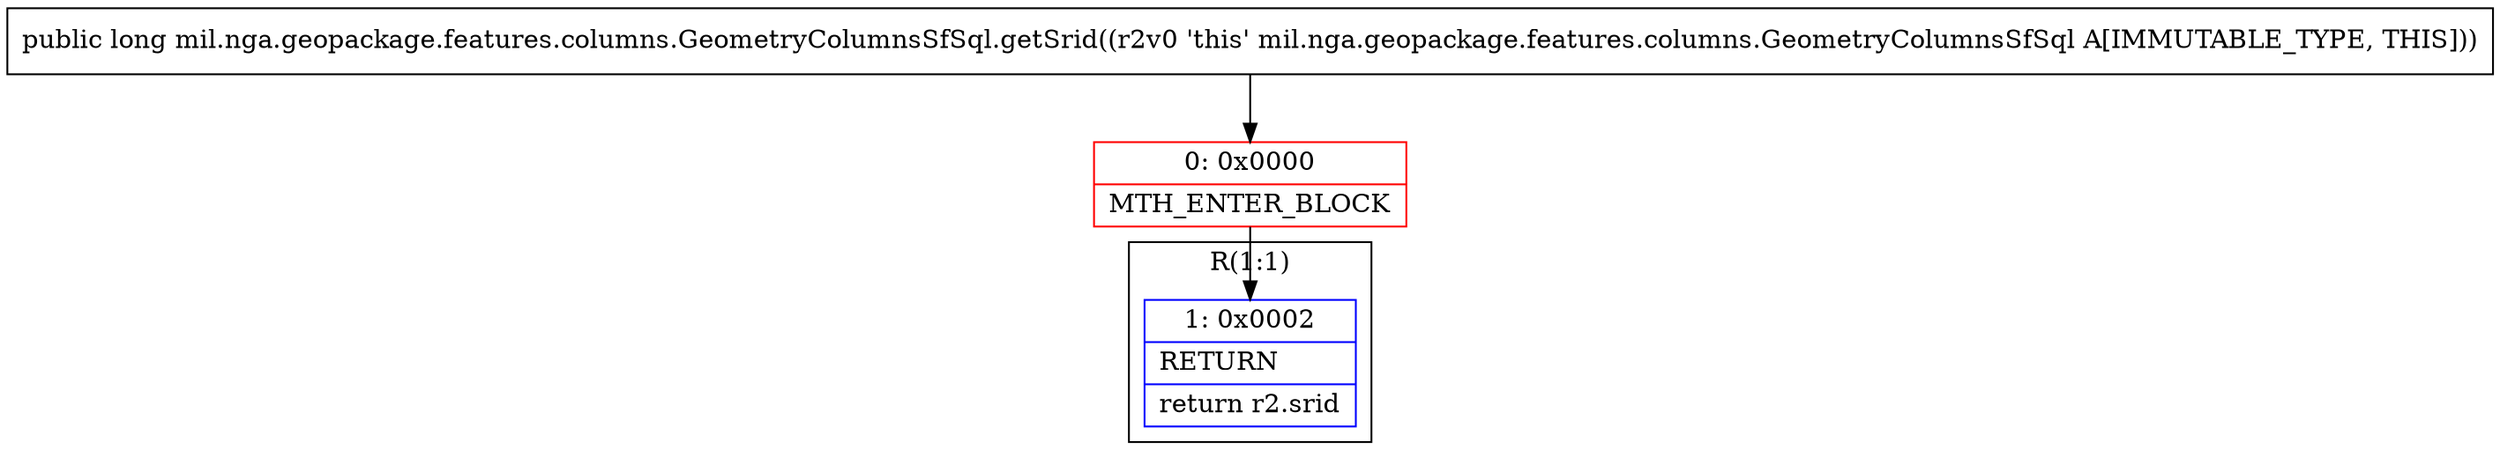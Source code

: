digraph "CFG formil.nga.geopackage.features.columns.GeometryColumnsSfSql.getSrid()J" {
subgraph cluster_Region_1511497640 {
label = "R(1:1)";
node [shape=record,color=blue];
Node_1 [shape=record,label="{1\:\ 0x0002|RETURN\l|return r2.srid\l}"];
}
Node_0 [shape=record,color=red,label="{0\:\ 0x0000|MTH_ENTER_BLOCK\l}"];
MethodNode[shape=record,label="{public long mil.nga.geopackage.features.columns.GeometryColumnsSfSql.getSrid((r2v0 'this' mil.nga.geopackage.features.columns.GeometryColumnsSfSql A[IMMUTABLE_TYPE, THIS])) }"];
MethodNode -> Node_0;
Node_0 -> Node_1;
}

